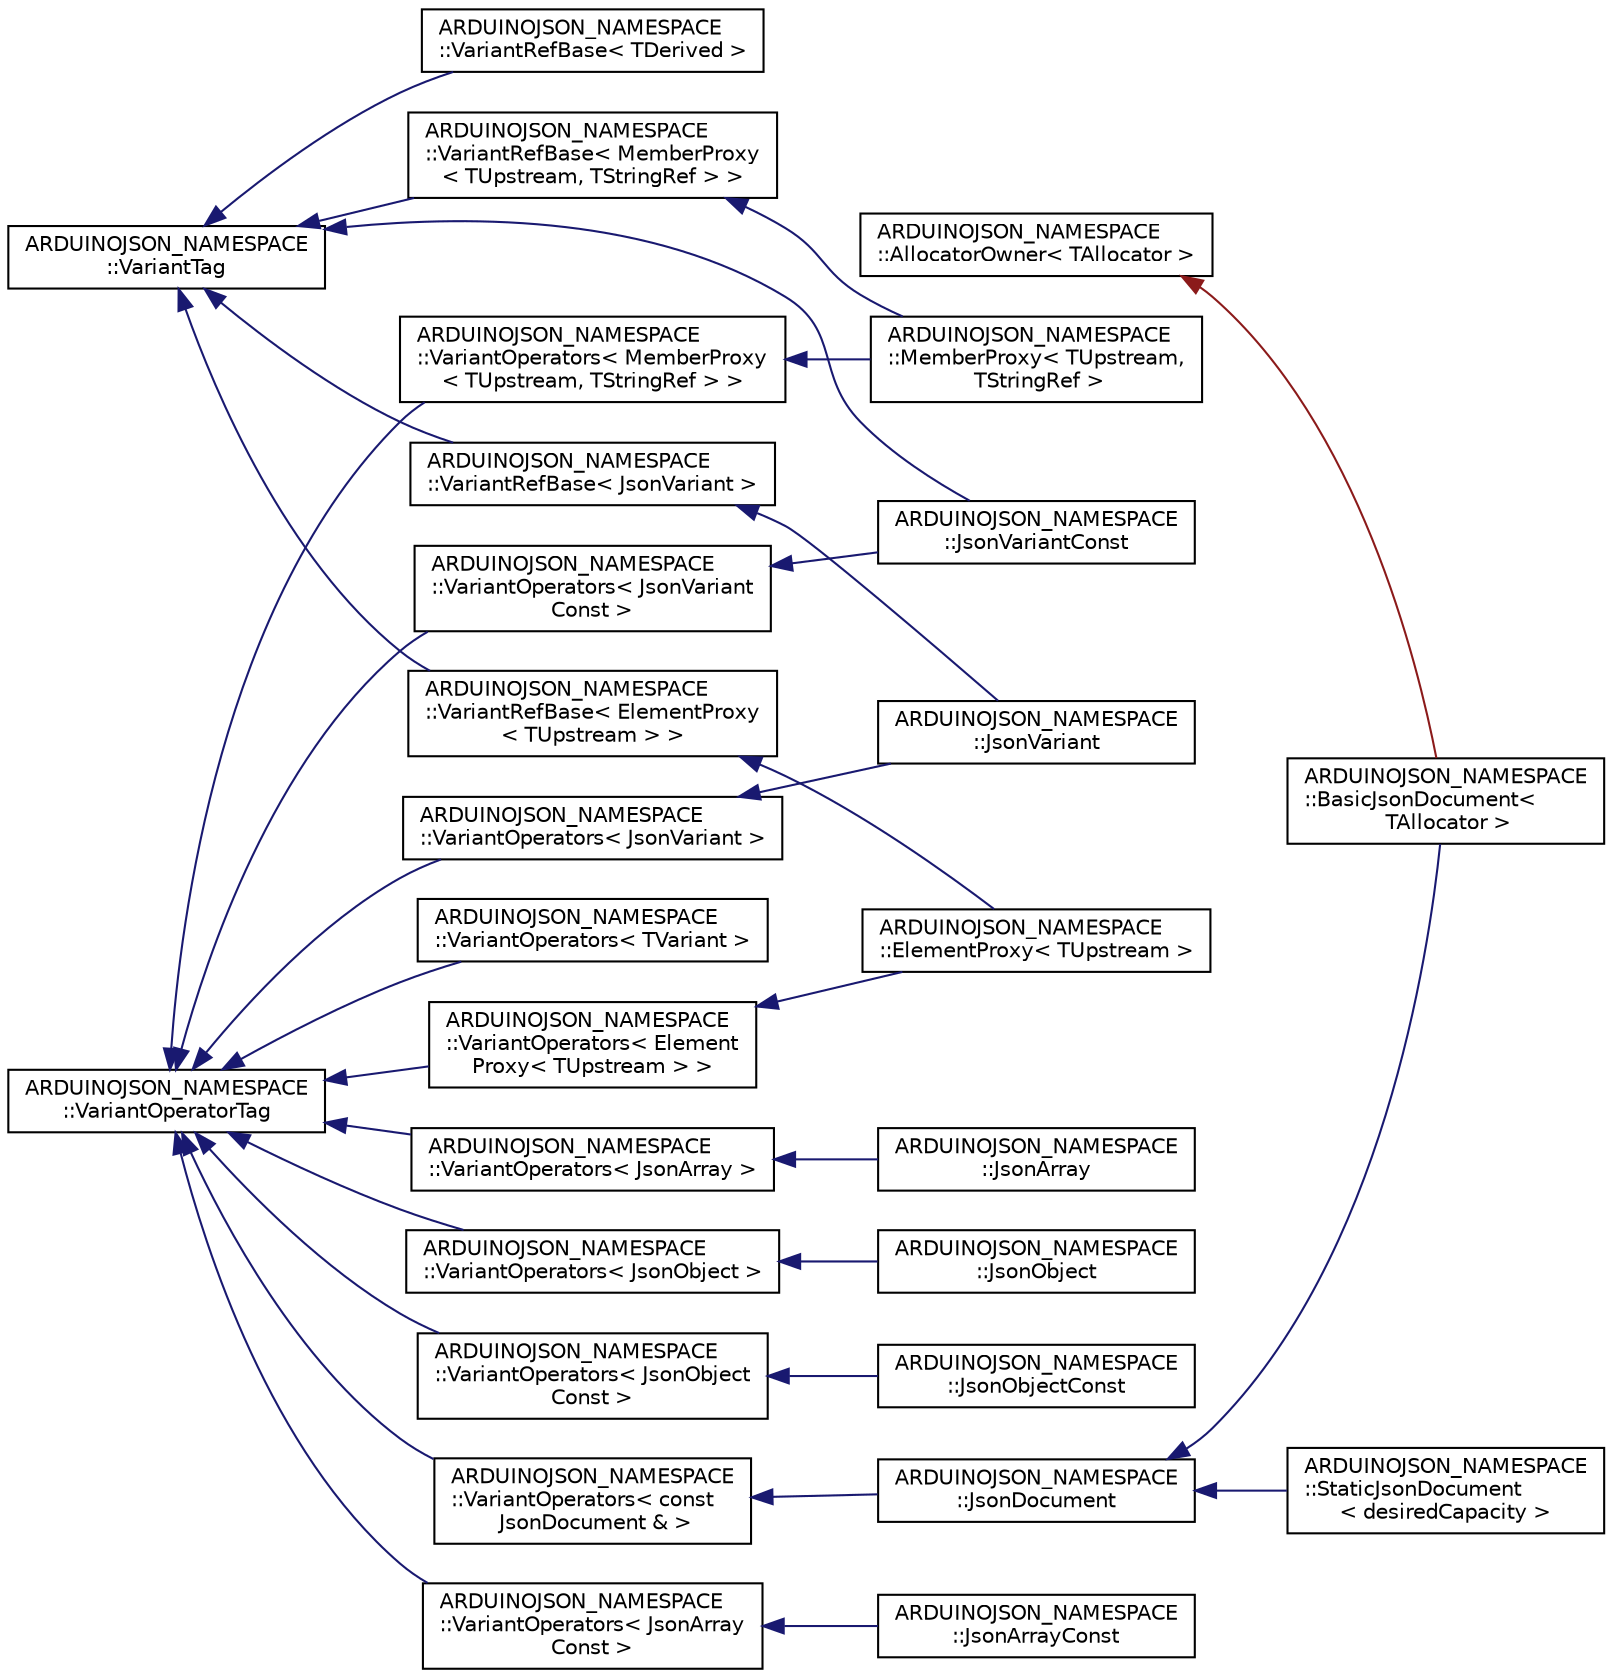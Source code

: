 digraph "Graphical Class Hierarchy"
{
 // LATEX_PDF_SIZE
  edge [fontname="Helvetica",fontsize="10",labelfontname="Helvetica",labelfontsize="10"];
  node [fontname="Helvetica",fontsize="10",shape=record];
  rankdir="LR";
  Node0 [label="ARDUINOJSON_NAMESPACE\l::AllocatorOwner\< TAllocator \>",height=0.2,width=0.4,color="black", fillcolor="white", style="filled",URL="$classARDUINOJSON__NAMESPACE_1_1AllocatorOwner.html",tooltip=" "];
  Node0 -> Node1 [dir="back",color="firebrick4",fontsize="10",style="solid",fontname="Helvetica"];
  Node1 [label="ARDUINOJSON_NAMESPACE\l::BasicJsonDocument\<\l TAllocator \>",height=0.2,width=0.4,color="black", fillcolor="white", style="filled",URL="$classARDUINOJSON__NAMESPACE_1_1BasicJsonDocument.html",tooltip=" "];
  Node364 [label="ARDUINOJSON_NAMESPACE\l::VariantOperatorTag",height=0.2,width=0.4,color="black", fillcolor="white", style="filled",URL="$structARDUINOJSON__NAMESPACE_1_1VariantOperatorTag.html",tooltip=" "];
  Node364 -> Node365 [dir="back",color="midnightblue",fontsize="10",style="solid",fontname="Helvetica"];
  Node365 [label="ARDUINOJSON_NAMESPACE\l::VariantOperators\< MemberProxy\l\< TUpstream, TStringRef \> \>",height=0.2,width=0.4,color="black", fillcolor="white", style="filled",URL="$structARDUINOJSON__NAMESPACE_1_1VariantOperators.html",tooltip=" "];
  Node365 -> Node366 [dir="back",color="midnightblue",fontsize="10",style="solid",fontname="Helvetica"];
  Node366 [label="ARDUINOJSON_NAMESPACE\l::MemberProxy\< TUpstream,\l TStringRef \>",height=0.2,width=0.4,color="black", fillcolor="white", style="filled",URL="$classARDUINOJSON__NAMESPACE_1_1MemberProxy.html",tooltip=" "];
  Node364 -> Node367 [dir="back",color="midnightblue",fontsize="10",style="solid",fontname="Helvetica"];
  Node367 [label="ARDUINOJSON_NAMESPACE\l::VariantOperators\< JsonArray\lConst \>",height=0.2,width=0.4,color="black", fillcolor="white", style="filled",URL="$structARDUINOJSON__NAMESPACE_1_1VariantOperators.html",tooltip=" "];
  Node367 -> Node368 [dir="back",color="midnightblue",fontsize="10",style="solid",fontname="Helvetica"];
  Node368 [label="ARDUINOJSON_NAMESPACE\l::JsonArrayConst",height=0.2,width=0.4,color="black", fillcolor="white", style="filled",URL="$classARDUINOJSON__NAMESPACE_1_1JsonArrayConst.html",tooltip=" "];
  Node364 -> Node369 [dir="back",color="midnightblue",fontsize="10",style="solid",fontname="Helvetica"];
  Node369 [label="ARDUINOJSON_NAMESPACE\l::VariantOperators\< JsonVariant \>",height=0.2,width=0.4,color="black", fillcolor="white", style="filled",URL="$structARDUINOJSON__NAMESPACE_1_1VariantOperators.html",tooltip=" "];
  Node369 -> Node370 [dir="back",color="midnightblue",fontsize="10",style="solid",fontname="Helvetica"];
  Node370 [label="ARDUINOJSON_NAMESPACE\l::JsonVariant",height=0.2,width=0.4,color="black", fillcolor="white", style="filled",URL="$classARDUINOJSON__NAMESPACE_1_1JsonVariant.html",tooltip=" "];
  Node364 -> Node371 [dir="back",color="midnightblue",fontsize="10",style="solid",fontname="Helvetica"];
  Node371 [label="ARDUINOJSON_NAMESPACE\l::VariantOperators\< const\l JsonDocument & \>",height=0.2,width=0.4,color="black", fillcolor="white", style="filled",URL="$structARDUINOJSON__NAMESPACE_1_1VariantOperators.html",tooltip=" "];
  Node371 -> Node372 [dir="back",color="midnightblue",fontsize="10",style="solid",fontname="Helvetica"];
  Node372 [label="ARDUINOJSON_NAMESPACE\l::JsonDocument",height=0.2,width=0.4,color="black", fillcolor="white", style="filled",URL="$classARDUINOJSON__NAMESPACE_1_1JsonDocument.html",tooltip=" "];
  Node372 -> Node1 [dir="back",color="midnightblue",fontsize="10",style="solid",fontname="Helvetica"];
  Node372 -> Node373 [dir="back",color="midnightblue",fontsize="10",style="solid",fontname="Helvetica"];
  Node373 [label="ARDUINOJSON_NAMESPACE\l::StaticJsonDocument\l\< desiredCapacity \>",height=0.2,width=0.4,color="black", fillcolor="white", style="filled",URL="$classARDUINOJSON__NAMESPACE_1_1StaticJsonDocument.html",tooltip=" "];
  Node364 -> Node374 [dir="back",color="midnightblue",fontsize="10",style="solid",fontname="Helvetica"];
  Node374 [label="ARDUINOJSON_NAMESPACE\l::VariantOperators\< JsonVariant\lConst \>",height=0.2,width=0.4,color="black", fillcolor="white", style="filled",URL="$structARDUINOJSON__NAMESPACE_1_1VariantOperators.html",tooltip=" "];
  Node374 -> Node375 [dir="back",color="midnightblue",fontsize="10",style="solid",fontname="Helvetica"];
  Node375 [label="ARDUINOJSON_NAMESPACE\l::JsonVariantConst",height=0.2,width=0.4,color="black", fillcolor="white", style="filled",URL="$classARDUINOJSON__NAMESPACE_1_1JsonVariantConst.html",tooltip=" "];
  Node364 -> Node376 [dir="back",color="midnightblue",fontsize="10",style="solid",fontname="Helvetica"];
  Node376 [label="ARDUINOJSON_NAMESPACE\l::VariantOperators\< JsonArray \>",height=0.2,width=0.4,color="black", fillcolor="white", style="filled",URL="$structARDUINOJSON__NAMESPACE_1_1VariantOperators.html",tooltip=" "];
  Node376 -> Node377 [dir="back",color="midnightblue",fontsize="10",style="solid",fontname="Helvetica"];
  Node377 [label="ARDUINOJSON_NAMESPACE\l::JsonArray",height=0.2,width=0.4,color="black", fillcolor="white", style="filled",URL="$classARDUINOJSON__NAMESPACE_1_1JsonArray.html",tooltip=" "];
  Node364 -> Node378 [dir="back",color="midnightblue",fontsize="10",style="solid",fontname="Helvetica"];
  Node378 [label="ARDUINOJSON_NAMESPACE\l::VariantOperators\< Element\lProxy\< TUpstream \> \>",height=0.2,width=0.4,color="black", fillcolor="white", style="filled",URL="$structARDUINOJSON__NAMESPACE_1_1VariantOperators.html",tooltip=" "];
  Node378 -> Node379 [dir="back",color="midnightblue",fontsize="10",style="solid",fontname="Helvetica"];
  Node379 [label="ARDUINOJSON_NAMESPACE\l::ElementProxy\< TUpstream \>",height=0.2,width=0.4,color="black", fillcolor="white", style="filled",URL="$classARDUINOJSON__NAMESPACE_1_1ElementProxy.html",tooltip=" "];
  Node364 -> Node380 [dir="back",color="midnightblue",fontsize="10",style="solid",fontname="Helvetica"];
  Node380 [label="ARDUINOJSON_NAMESPACE\l::VariantOperators\< JsonObject \>",height=0.2,width=0.4,color="black", fillcolor="white", style="filled",URL="$structARDUINOJSON__NAMESPACE_1_1VariantOperators.html",tooltip=" "];
  Node380 -> Node381 [dir="back",color="midnightblue",fontsize="10",style="solid",fontname="Helvetica"];
  Node381 [label="ARDUINOJSON_NAMESPACE\l::JsonObject",height=0.2,width=0.4,color="black", fillcolor="white", style="filled",URL="$classARDUINOJSON__NAMESPACE_1_1JsonObject.html",tooltip=" "];
  Node364 -> Node382 [dir="back",color="midnightblue",fontsize="10",style="solid",fontname="Helvetica"];
  Node382 [label="ARDUINOJSON_NAMESPACE\l::VariantOperators\< JsonObject\lConst \>",height=0.2,width=0.4,color="black", fillcolor="white", style="filled",URL="$structARDUINOJSON__NAMESPACE_1_1VariantOperators.html",tooltip=" "];
  Node382 -> Node383 [dir="back",color="midnightblue",fontsize="10",style="solid",fontname="Helvetica"];
  Node383 [label="ARDUINOJSON_NAMESPACE\l::JsonObjectConst",height=0.2,width=0.4,color="black", fillcolor="white", style="filled",URL="$classARDUINOJSON__NAMESPACE_1_1JsonObjectConst.html",tooltip=" "];
  Node364 -> Node384 [dir="back",color="midnightblue",fontsize="10",style="solid",fontname="Helvetica"];
  Node384 [label="ARDUINOJSON_NAMESPACE\l::VariantOperators\< TVariant \>",height=0.2,width=0.4,color="black", fillcolor="white", style="filled",URL="$structARDUINOJSON__NAMESPACE_1_1VariantOperators.html",tooltip=" "];
  Node387 [label="ARDUINOJSON_NAMESPACE\l::VariantTag",height=0.2,width=0.4,color="black", fillcolor="white", style="filled",URL="$structARDUINOJSON__NAMESPACE_1_1VariantTag.html",tooltip=" "];
  Node387 -> Node388 [dir="back",color="midnightblue",fontsize="10",style="solid",fontname="Helvetica"];
  Node388 [label="ARDUINOJSON_NAMESPACE\l::VariantRefBase\< MemberProxy\l\< TUpstream, TStringRef \> \>",height=0.2,width=0.4,color="black", fillcolor="white", style="filled",URL="$classARDUINOJSON__NAMESPACE_1_1VariantRefBase.html",tooltip=" "];
  Node388 -> Node366 [dir="back",color="midnightblue",fontsize="10",style="solid",fontname="Helvetica"];
  Node387 -> Node389 [dir="back",color="midnightblue",fontsize="10",style="solid",fontname="Helvetica"];
  Node389 [label="ARDUINOJSON_NAMESPACE\l::VariantRefBase\< JsonVariant \>",height=0.2,width=0.4,color="black", fillcolor="white", style="filled",URL="$classARDUINOJSON__NAMESPACE_1_1VariantRefBase.html",tooltip=" "];
  Node389 -> Node370 [dir="back",color="midnightblue",fontsize="10",style="solid",fontname="Helvetica"];
  Node387 -> Node390 [dir="back",color="midnightblue",fontsize="10",style="solid",fontname="Helvetica"];
  Node390 [label="ARDUINOJSON_NAMESPACE\l::VariantRefBase\< ElementProxy\l\< TUpstream \> \>",height=0.2,width=0.4,color="black", fillcolor="white", style="filled",URL="$classARDUINOJSON__NAMESPACE_1_1VariantRefBase.html",tooltip=" "];
  Node390 -> Node379 [dir="back",color="midnightblue",fontsize="10",style="solid",fontname="Helvetica"];
  Node387 -> Node375 [dir="back",color="midnightblue",fontsize="10",style="solid",fontname="Helvetica"];
  Node387 -> Node391 [dir="back",color="midnightblue",fontsize="10",style="solid",fontname="Helvetica"];
  Node391 [label="ARDUINOJSON_NAMESPACE\l::VariantRefBase\< TDerived \>",height=0.2,width=0.4,color="black", fillcolor="white", style="filled",URL="$classARDUINOJSON__NAMESPACE_1_1VariantRefBase.html",tooltip=" "];
}
